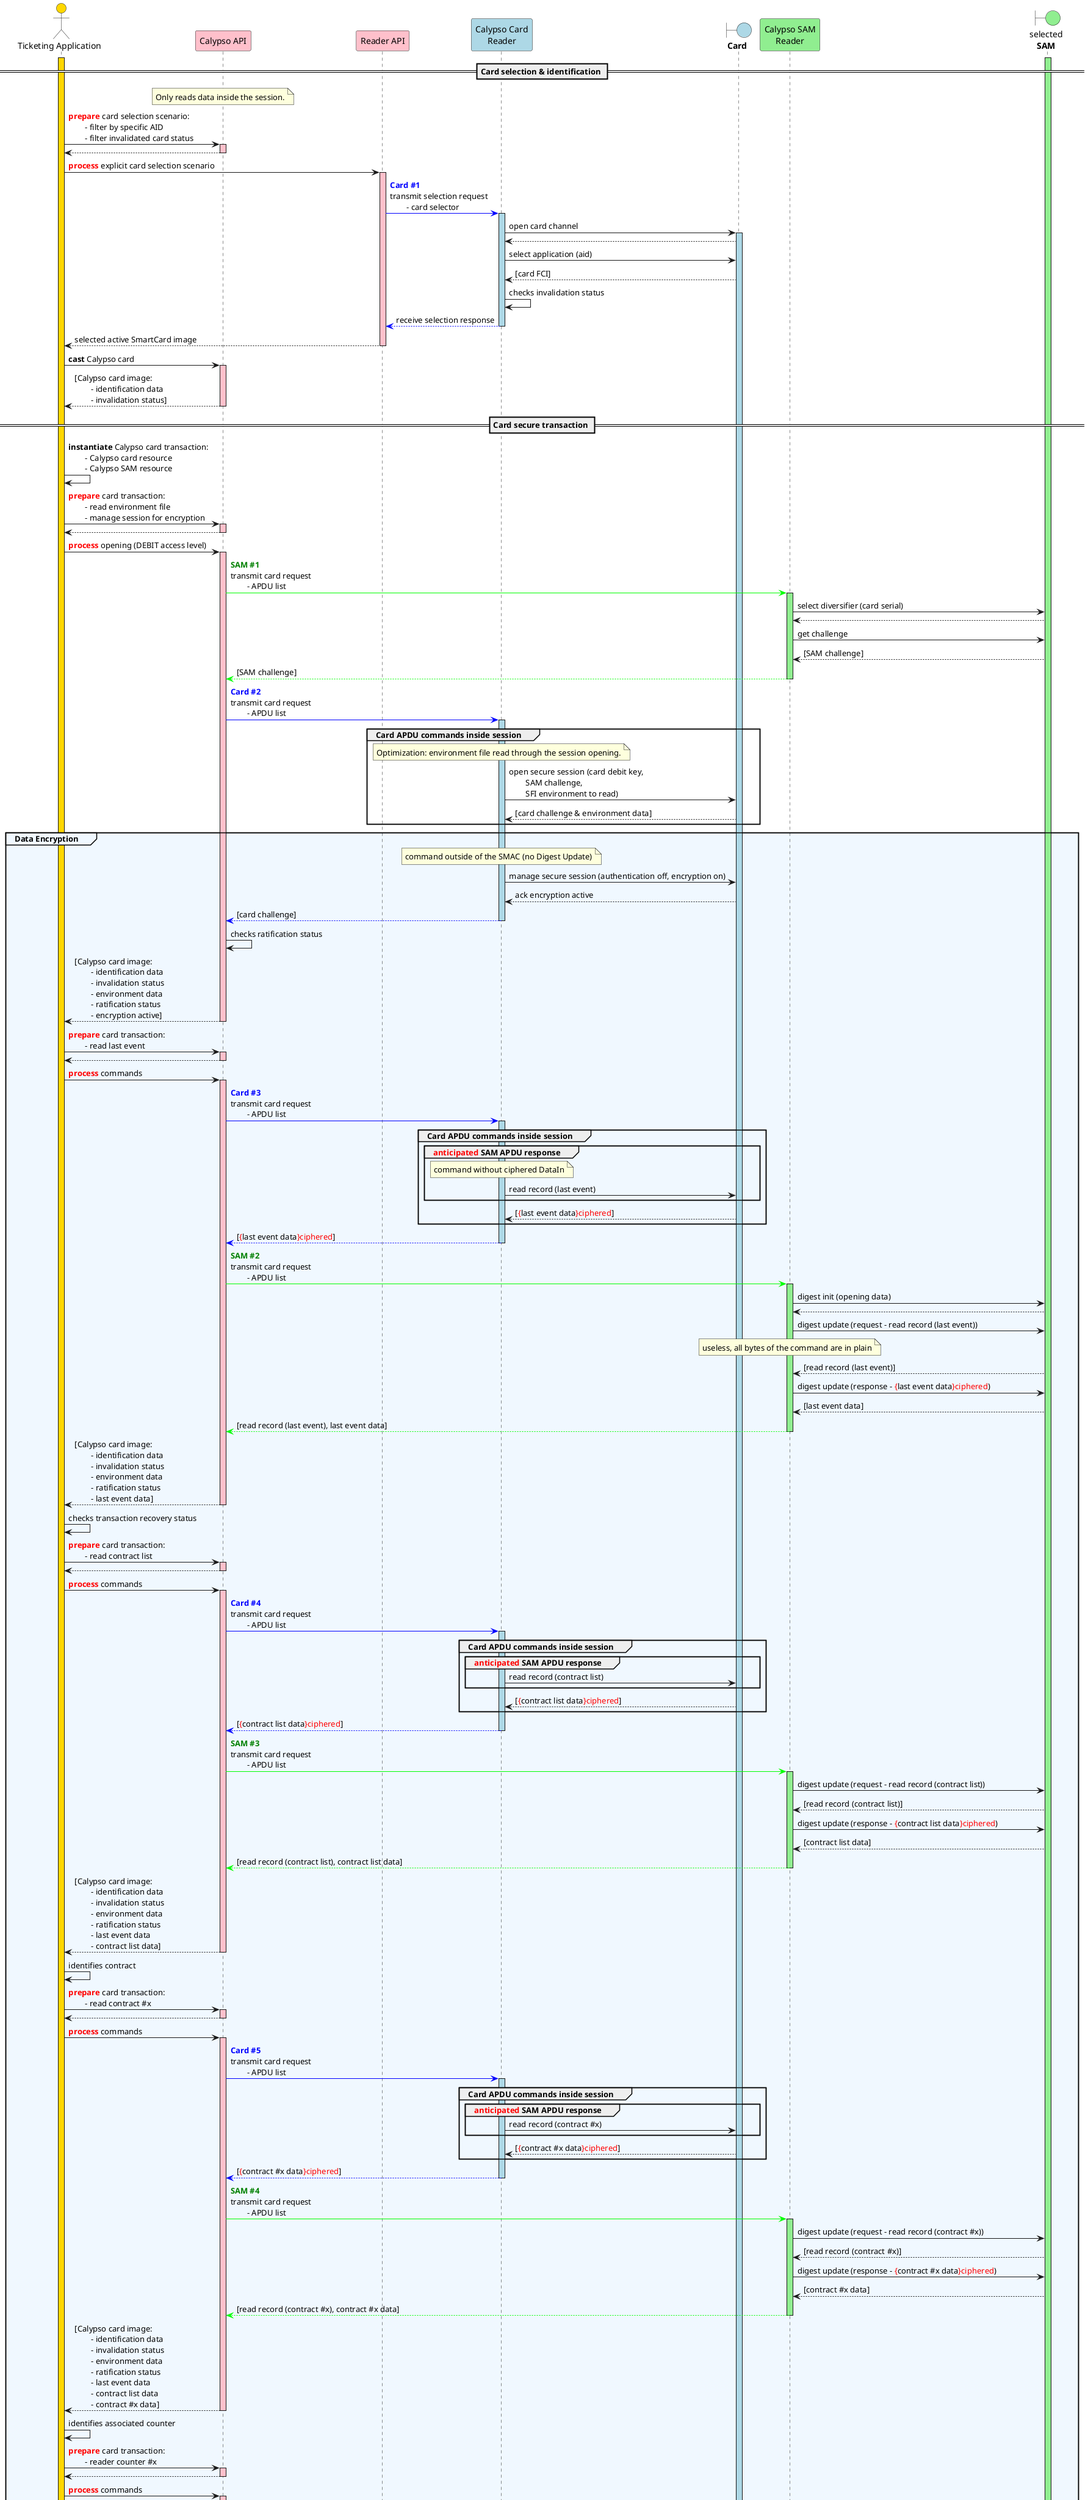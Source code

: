 @startuml

'skinparam ClassBorderColor #F1C40F
skinparam ClassBorderColor #D4AC0D
skinparam stereotypeABorderColor #A9DCDF
skinparam stereotypeIBorderColor #B4A7E5
skinparam stereotypeCBorderColor #ADD1B2
skinparam stereotypeEBorderColor #EB93DF
skinparam shadowing false

skinparam StateBorderColor #D4AC0D
skinparam ActivityBorderColor #D4AC0D

' Red
skinparam ClassBackgroundColor<<red>> #FDEDEC
skinparam ClassBorderColor<<red>> #E74C3C
hide <<red>> stereotype
' Purple
skinparam ClassBackgroundColor<<purple>> #F4ECF7
skinparam ClassBorderColor<<purple>> #8E44AD
hide <<purple>> stereotype
' blue
skinparam ClassBackgroundColor<<blue>> #EBF5FB
skinparam ClassBorderColor<<blue>> #3498DB
hide <<blue>> stereotype
' Green
skinparam ClassBackgroundColor<<green>> #EAFAF1
skinparam ClassBorderColor<<green>> #2ECC71
hide <<green>> stereotype

' Orange
skinparam ClassBackgroundColor<<orange>> #FDF2E9
skinparam ClassBorderColor<<orange>> #E67E22
hide <<orange>> stereotype

' Grey
skinparam ClassBackgroundColor<<grey>> #EAECEE
skinparam ClassBorderColor<<grey>> #2C3E50
hide <<grey>> stereotype

actor "Ticketing Application" as app #gold
participant "Calypso API" as capi #pink
participant "Reader API" as rapi #pink
participant "Calypso Card\nReader" as cardReader #lightBlue
boundary "**Card**" as card #lightBlue
participant "Calypso SAM\nReader" as samReader #lightGreen
boundary "selected\n**SAM**" as sam #lightGreen

activate app #gold
activate sam #lightGreen

== Card selection & identification ==

note over capi
    Only reads data inside the session.
end note

app->capi: <font color=red>**prepare**</font> card selection scenario:\n\t- filter by specific AID\n\t- filter invalidated card status
activate capi  #pink
capi-->app
deactivate capi

app->rapi: <font color=red>**process**</font> explicit card selection scenario
activate rapi  #pink
rapi-[#0000FF]>cardReader: <font color=blue>**Card #1**</font>\ntransmit selection request\n\t- card selector
activate cardReader #lightBlue

cardReader->card: open card channel
activate card #lightBlue
card-->cardReader
cardReader->card: select application (aid)
card-->cardReader: [card FCI]
cardReader->cardReader: checks invalidation status

cardReader--[#0000FF]>rapi: receive selection response
deactivate cardReader

rapi-->app: selected active SmartCard image
deactivate rapi

app->capi: **cast** Calypso card
activate capi  #pink
capi-->app: [Calypso card image:\n\t- identification data\n\t- invalidation status]

deactivate capi

== Card secure transaction ==

app->app: **instantiate** Calypso card transaction:\n\t- Calypso card resource\n\t- Calypso SAM resource

app->capi: <font color=red>**prepare**</font> card transaction:\n\t- read environment file\n\t- manage session for encryption
activate capi  #pink
capi-->app
deactivate capi

app->capi: <font color=red>**process**</font> opening (DEBIT access level)
activate capi  #pink

capi-[#00FF00]>samReader: <font color=green>**SAM #1**<font color=red>\ntransmit card request\n\t- APDU list
activate samReader #lightGreen
samReader->sam: select diversifier (card serial)
sam-->samReader
samReader->sam: get challenge
sam-->samReader: [SAM challenge]
samReader-[#00FF00]->capi: [SAM challenge]
deactivate samReader

capi-[#0000FF]>cardReader: <font color=blue>**Card #2**</font>\ntransmit card request\n\t- APDU list
activate cardReader #lightBlue

group Card APDU commands inside session
note over cardReader
    Optimization: environment file read through the session opening.
end note

    cardReader->card: open secure session (card debit key,\n\tSAM challenge,\n\tSFI environment to read)
    card-->cardReader: [card challenge & environment data]
end

group#AliceBlue #AliceBlue Data Encryption

note over cardReader
    command outside of the SMAC (no Digest Update)
end note

    cardReader->card: manage secure session (authentication off, encryption on)
    card-->cardReader: ack encryption active

cardReader--[#0000FF]>capi: [card challenge]
deactivate cardReader
capi->capi: checks ratification status

capi-->app: [Calypso card image:\n\t- identification data\n\t- invalidation status\n\t- environment data\n\t- ratification status\n\t- encryption active]
deactivate capi



app->capi: <font color=red>**prepare**</font> card transaction:\n\t- read last event
activate capi  #pink
capi-->app
deactivate capi

app->capi: <font color=red>**process**</font> commands
activate capi  #pink

capi-[#0000FF]>cardReader: <font color=blue>**Card #3**</font>\ntransmit card request\n\t- APDU list
activate cardReader #lightBlue

group Card APDU commands inside session
    group <font color=red>**anticipated**</font> SAM APDU response
        note over cardReader
            command without ciphered DataIn
        end note
        cardReader->card: read record (last event)
    end
    card-->cardReader: [<font color=red>{</font>last event data<font color=red>}ciphered</font>]
end

cardReader--[#0000FF]>capi: [<font color=red>{</font>last event data<font color=red>}ciphered</font>]
deactivate cardReader

capi-[#00FF00]>samReader: <font color=green>**SAM #2**<font color=red>\ntransmit card request\n\t- APDU list
activate samReader #lightGreen
samReader->sam: digest init (opening data)
sam-->samReader
samReader->sam: digest update (request - read record (last event))
    note over samReader
        useless, all bytes of the command are in plain
    end note

sam-->samReader: [read record (last event)]

samReader->sam: digest update (response - <font color=red>{</font>last event data<font color=red>}ciphered</font>)
sam-->samReader: [last event data]
samReader-[#00FF00]->capi: [read record (last event), last event data]
deactivate samReader


capi-->app: [Calypso card image:\n\t- identification data\n\t- invalidation status\n\t- environment data\n\t- ratification status\n\t- last event data]
deactivate capi

app->app: checks transaction recovery status

app->capi: <font color=red>**prepare**</font> card transaction:\n\t- read contract list
activate capi  #pink
capi-->app
deactivate capi

app->capi: <font color=red>**process**</font> commands
activate capi  #pink

capi-[#0000FF]>cardReader: <font color=blue>**Card #4**</font>\ntransmit card request\n\t- APDU list
activate cardReader #lightBlue

group Card APDU commands inside session
    group <font color=red>**anticipated**</font> SAM APDU response
        cardReader->card: read record (contract list)
    end
    card-->cardReader: [<font color=red>{</font>contract list data<font color=red>}ciphered</font>]
end

cardReader--[#0000FF]>capi: [<font color=red>{</font>contract list data<font color=red>}ciphered</font>]
deactivate cardReader

capi-[#00FF00]>samReader: <font color=green>**SAM #3**<font color=red>\ntransmit card request\n\t- APDU list
activate samReader #lightGreen
samReader->sam: digest update (request - read record (contract list))
sam-->samReader: [read record (contract list)]

samReader->sam: digest update (response - <font color=red>{</font>contract list data<font color=red>}ciphered</font>)
sam-->samReader: [contract list data]
samReader-[#00FF00]->capi: [read record (contract list), contract list data]
deactivate samReader

capi-->app: [Calypso card image:\n\t- identification data\n\t- invalidation status\n\t- environment data\n\t- ratification status\n\t- last event data\n\t- contract list data]
deactivate capi

app->app: identifies contract

app->capi: <font color=red>**prepare**</font> card transaction:\n\t- read contract #x
activate capi  #pink
capi-->app
deactivate capi

app->capi: <font color=red>**process**</font> commands
activate capi  #pink

capi-[#0000FF]>cardReader: <font color=blue>**Card #5**</font>\ntransmit card request\n\t- APDU list
activate cardReader #lightBlue

group Card APDU commands inside session
    group <font color=red>**anticipated**</font> SAM APDU response
        cardReader->card: read record (contract #x)
    end

    card-->cardReader: [<font color=red>{</font>contract #x data<font color=red>}ciphered</font>]
end

cardReader--[#0000FF]>capi: [<font color=red>{</font>contract #x data<font color=red>}ciphered</font>]
deactivate cardReader

capi-[#00FF00]>samReader: <font color=green>**SAM #4**<font color=red>\ntransmit card request\n\t- APDU list
activate samReader #lightGreen
samReader->sam: digest update (request - read record (contract #x))
sam-->samReader: [read record (contract #x)]

samReader->sam: digest update (response - <font color=red>{</font>contract #x data<font color=red>}ciphered</font>)
sam-->samReader: [contract #x data]
samReader-[#00FF00]->capi: [read record (contract #x), contract #x data]
deactivate samReader

capi-->app: [Calypso card image:\n\t- identification data\n\t- invalidation status\n\t- environment data\n\t- ratification status\n\t- last event data\n\t- contract list data\n\t- contract #x data]
deactivate capi

app->app: identifies associated counter

app->capi: <font color=red>**prepare**</font> card transaction:\n\t- reader counter #x
activate capi  #pink
capi-->app
deactivate capi

app->capi: <font color=red>**process**</font> commands
activate capi  #pink

capi-[#0000FF]>cardReader: <font color=blue>**Card #6**</font>\ntransmit card request\n\t- APDU list
activate cardReader #lightBlue

group Card APDU commands inside session
    group <font color=red>**anticipated**</font> SAM APDU response
        cardReader->card: read record (counter #x)
    end

    card-->cardReader: [<font color=red>{</font>counter #x data<font color=red>}ciphered</font>]
end

cardReader--[#0000FF]>capi: [<font color=red>{</font>counter #x data<font color=red>}ciphered</font>]
deactivate cardReader

capi-[#00FF00]>samReader: <font color=green>**SAM #5**<font color=red>\ntransmit card request\n\t- APDU list
activate samReader #lightGreen
samReader->sam: digest update (request - read record (counter #x))
sam-->samReader: [read record (counter #x)]

samReader->sam: digest update (response - <font color=red>{</font>counter #x value<font color=red>}ciphered</font>)
sam-->samReader: [counter #x value]
samReader-[#00FF00]->capi: [read record (counter #x), counter #x value]
deactivate samReader

capi-->app: [Calypso card image:\n\t- identification data\n\t- invalidation status\n\t- environment data\n\t- ratification status\n\t- last event data\n\t- contract list data\n\t- contract #x data\n\t- counter #x value]
deactivate capi

app->app: defines data to update

app->capi: <font color=red>**prepare**</font>:\n\t- decrease counter #x (new value)\n\t- append event record (new event)\n\t- release channel
'app->capi: <font color=red>**prepare**</font>:\n\t- append event record (new event)\n\t- decrease counter #x (new value)\n\t- release channel
activate capi  #pink

capi-->app
deactivate capi

app->capi: <font color=red>**process**</font> closing (not ratified)
activate capi  #pink
capi->capi: anticipates the future card responses
note over capi
    If the current value of the counter #x were **unknown**, then the transmission of an additional card APDU
    message would be necessary to operate the decrease counter in a different message than the session closing.
end note

capi-[#00FF00]>samReader: <font color=green>**SAM #6**</font>\ntransmit card request\n\t- APDU list
activate samReader #lightGreen

samReader->sam: digest update (request - decrease counter(counter #x, amount))
sam-->samReader: [decrease counter(counter #x, <font color=red>{</font>amount<font color=red>}ciphered</font>]

note over samReader
    'ciphered' decrease counter response can't be anticipated
end note

samReader-[#00FF00]->capi: [SAM certificate]
deactivate samReader

capi-[#0000FF]>cardReader: <font color=blue>**Card #7**</font>\ntransmit card request\n\t- APDU list
activate cardReader #lightBlue

group Card APDU commands inside session
    cardReader->card: decrease counter(counter #x, <font color=red>{</font>amount<font color=red>}ciphered</font>)
    card-->cardReader: [<font color=red>{</font>new counter value<font color=red>}ciphered</font>]
end

cardReader-[#0000FF]->capi: [card certificate]
deactivate cardReader

capi-[#00FF00]>samReader: <font color=green>**SAM #7**</font>\ntransmit card request\n\t- APDU list
activate samReader #lightGreen

samReader->sam: digest update (response - <font color=red>{</font>new counter value<font color=red>}ciphered</font>)
sam-->samReader: [new counter value]
samReader->sam: digest update (request - append event record(data))
sam-->samReader: append event record(<font color=red>{</font>new data<font color=red>}ciphered</font>)
group <font color=red>**anticipated**</font> Card APDU responses
    samReader->sam: digest update (response - ack)
    sam-->samReader: ack
end
samReader->sam: digest close
sam-->samReader: [SAM certificate]

samReader-[#00FF00]->capi: [SAM certificate]
deactivate samReader

capi-[#0000FF]>cardReader: <font color=blue>**Card #8**</font>\ntransmit card request\n\t- APDU list
activate cardReader #lightBlue

group Card APDU commands inside session
    cardReader->card: append record (event, <font color=red>{</font>data<font color=red>}ciphered</font>)
    card-->cardReader: ack
end

end

cardReader->card: close secure session (SAM certificate, as non ratified)
card-->cardReader: [card certificate]
cardReader->card: ratification command
card-->cardReader
cardReader->card: close card channel
card-->cardReader
deactivate card

cardReader-[#0000FF]->capi: [card certificate]
deactivate cardReader

capi-[#00FF00]>samReader: <font color=green>**SAM #8**</font>\ntransmit card request\n\t- APDU list
activate samReader #lightGreen
samReader->sam: digest authenticate (card certificate)
sam-->samReader: [authentication status]

samReader-[#00FF00]->capi: [authentification status]
deactivate samReader

capi-->app: [Calypso card image:\n\t- identification data\n\t- invalidation status\n\t- environment data\n\t- --ratification status--\n\t- last event data (updated)\n\t- contract list data\n\t- contract #x data\n\t- counter #x data (updated)]\nauthentification status
deactivate capi
@enduml